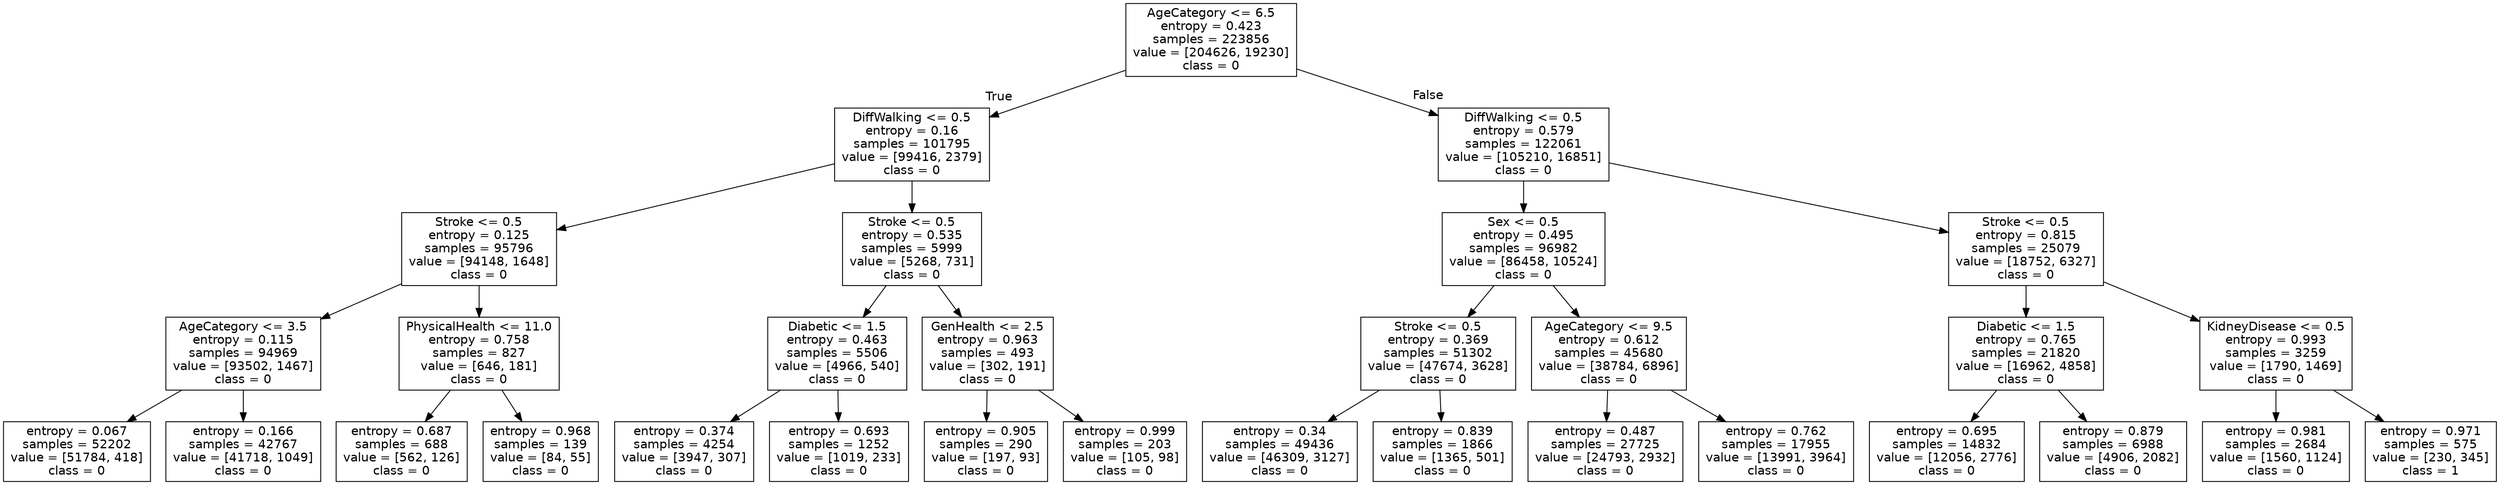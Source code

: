 digraph Tree {
node [shape=box, fontname="helvetica"] ;
edge [fontname="helvetica"] ;
0 [label="AgeCategory <= 6.5\nentropy = 0.423\nsamples = 223856\nvalue = [204626, 19230]\nclass = 0"] ;
1 [label="DiffWalking <= 0.5\nentropy = 0.16\nsamples = 101795\nvalue = [99416, 2379]\nclass = 0"] ;
0 -> 1 [labeldistance=2.5, labelangle=45, headlabel="True"] ;
2 [label="Stroke <= 0.5\nentropy = 0.125\nsamples = 95796\nvalue = [94148, 1648]\nclass = 0"] ;
1 -> 2 ;
3 [label="AgeCategory <= 3.5\nentropy = 0.115\nsamples = 94969\nvalue = [93502, 1467]\nclass = 0"] ;
2 -> 3 ;
4 [label="entropy = 0.067\nsamples = 52202\nvalue = [51784, 418]\nclass = 0"] ;
3 -> 4 ;
5 [label="entropy = 0.166\nsamples = 42767\nvalue = [41718, 1049]\nclass = 0"] ;
3 -> 5 ;
6 [label="PhysicalHealth <= 11.0\nentropy = 0.758\nsamples = 827\nvalue = [646, 181]\nclass = 0"] ;
2 -> 6 ;
7 [label="entropy = 0.687\nsamples = 688\nvalue = [562, 126]\nclass = 0"] ;
6 -> 7 ;
8 [label="entropy = 0.968\nsamples = 139\nvalue = [84, 55]\nclass = 0"] ;
6 -> 8 ;
9 [label="Stroke <= 0.5\nentropy = 0.535\nsamples = 5999\nvalue = [5268, 731]\nclass = 0"] ;
1 -> 9 ;
10 [label="Diabetic <= 1.5\nentropy = 0.463\nsamples = 5506\nvalue = [4966, 540]\nclass = 0"] ;
9 -> 10 ;
11 [label="entropy = 0.374\nsamples = 4254\nvalue = [3947, 307]\nclass = 0"] ;
10 -> 11 ;
12 [label="entropy = 0.693\nsamples = 1252\nvalue = [1019, 233]\nclass = 0"] ;
10 -> 12 ;
13 [label="GenHealth <= 2.5\nentropy = 0.963\nsamples = 493\nvalue = [302, 191]\nclass = 0"] ;
9 -> 13 ;
14 [label="entropy = 0.905\nsamples = 290\nvalue = [197, 93]\nclass = 0"] ;
13 -> 14 ;
15 [label="entropy = 0.999\nsamples = 203\nvalue = [105, 98]\nclass = 0"] ;
13 -> 15 ;
16 [label="DiffWalking <= 0.5\nentropy = 0.579\nsamples = 122061\nvalue = [105210, 16851]\nclass = 0"] ;
0 -> 16 [labeldistance=2.5, labelangle=-45, headlabel="False"] ;
17 [label="Sex <= 0.5\nentropy = 0.495\nsamples = 96982\nvalue = [86458, 10524]\nclass = 0"] ;
16 -> 17 ;
18 [label="Stroke <= 0.5\nentropy = 0.369\nsamples = 51302\nvalue = [47674, 3628]\nclass = 0"] ;
17 -> 18 ;
19 [label="entropy = 0.34\nsamples = 49436\nvalue = [46309, 3127]\nclass = 0"] ;
18 -> 19 ;
20 [label="entropy = 0.839\nsamples = 1866\nvalue = [1365, 501]\nclass = 0"] ;
18 -> 20 ;
21 [label="AgeCategory <= 9.5\nentropy = 0.612\nsamples = 45680\nvalue = [38784, 6896]\nclass = 0"] ;
17 -> 21 ;
22 [label="entropy = 0.487\nsamples = 27725\nvalue = [24793, 2932]\nclass = 0"] ;
21 -> 22 ;
23 [label="entropy = 0.762\nsamples = 17955\nvalue = [13991, 3964]\nclass = 0"] ;
21 -> 23 ;
24 [label="Stroke <= 0.5\nentropy = 0.815\nsamples = 25079\nvalue = [18752, 6327]\nclass = 0"] ;
16 -> 24 ;
25 [label="Diabetic <= 1.5\nentropy = 0.765\nsamples = 21820\nvalue = [16962, 4858]\nclass = 0"] ;
24 -> 25 ;
26 [label="entropy = 0.695\nsamples = 14832\nvalue = [12056, 2776]\nclass = 0"] ;
25 -> 26 ;
27 [label="entropy = 0.879\nsamples = 6988\nvalue = [4906, 2082]\nclass = 0"] ;
25 -> 27 ;
28 [label="KidneyDisease <= 0.5\nentropy = 0.993\nsamples = 3259\nvalue = [1790, 1469]\nclass = 0"] ;
24 -> 28 ;
29 [label="entropy = 0.981\nsamples = 2684\nvalue = [1560, 1124]\nclass = 0"] ;
28 -> 29 ;
30 [label="entropy = 0.971\nsamples = 575\nvalue = [230, 345]\nclass = 1"] ;
28 -> 30 ;
}